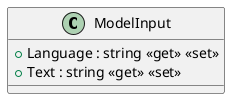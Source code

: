 @startuml
class ModelInput {
    + Language : string <<get>> <<set>>
    + Text : string <<get>> <<set>>
}
@enduml
